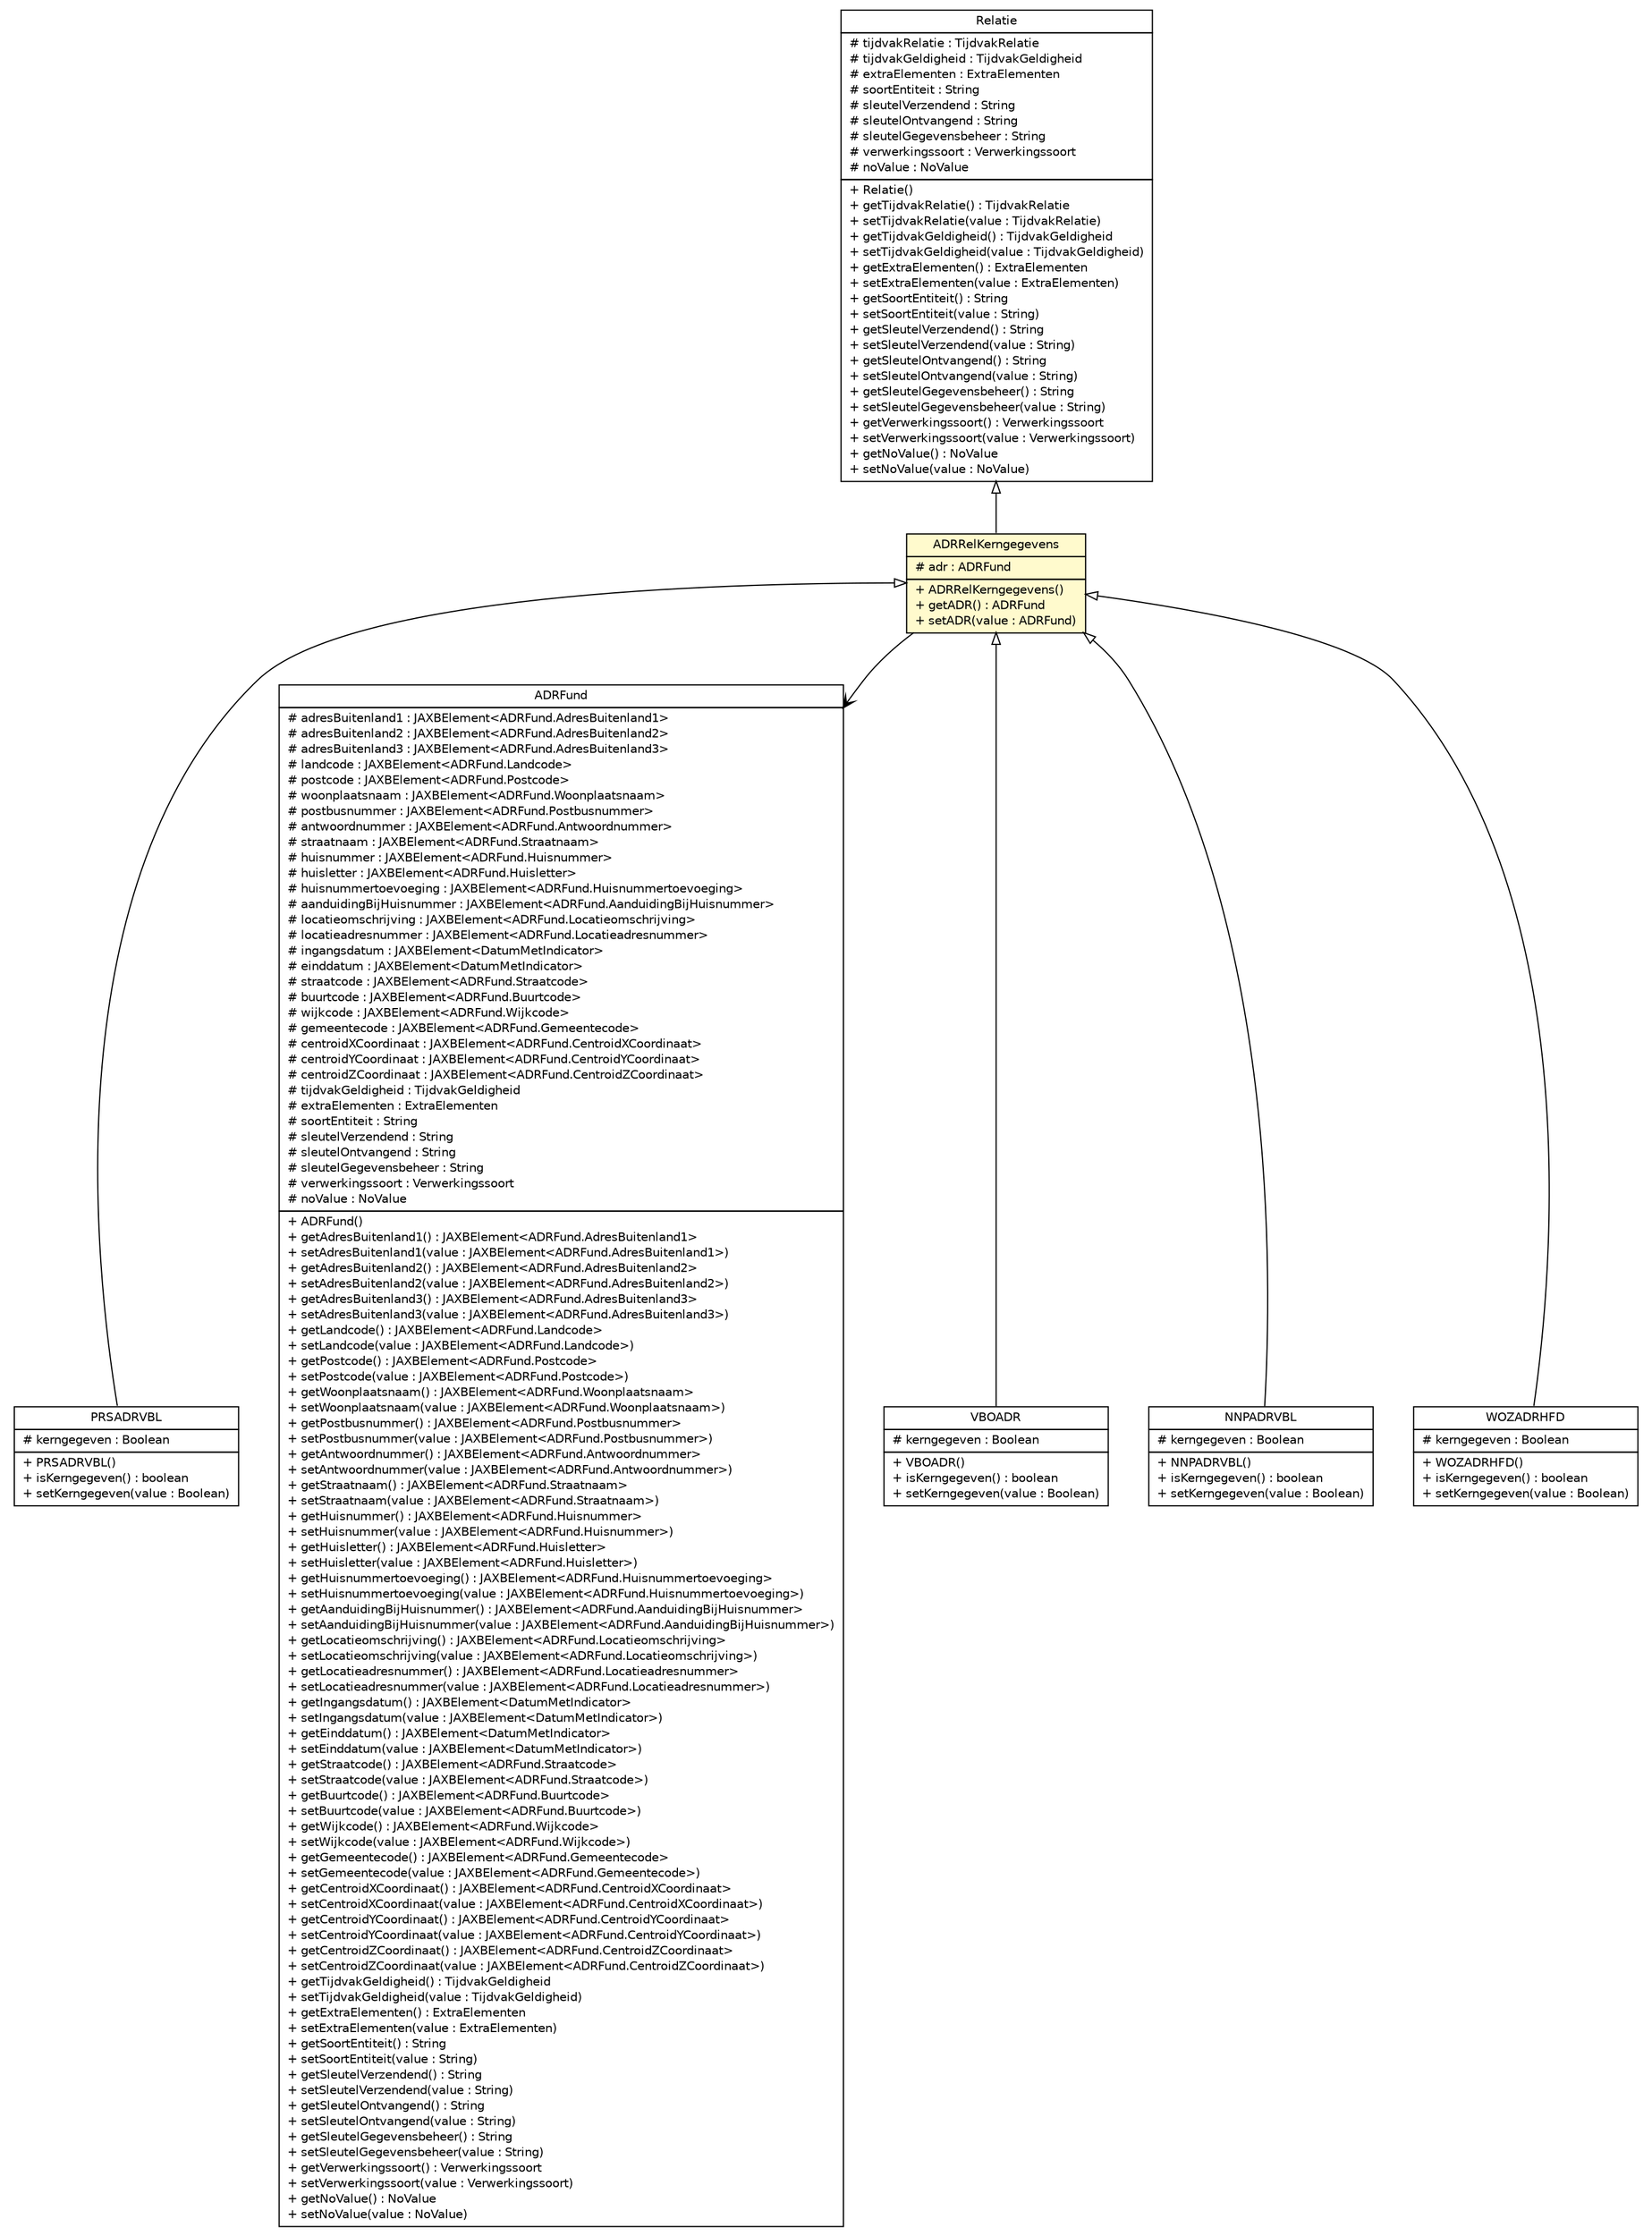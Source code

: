 #!/usr/local/bin/dot
#
# Class diagram 
# Generated by UMLGraph version R5_6-24-gf6e263 (http://www.umlgraph.org/)
#

digraph G {
	edge [fontname="Helvetica",fontsize=10,labelfontname="Helvetica",labelfontsize=10];
	node [fontname="Helvetica",fontsize=10,shape=plaintext];
	nodesep=0.25;
	ranksep=0.5;
	// nl.egem.stuf.sector.bg._0204.PRSADRVBL
	c30387 [label=<<table title="nl.egem.stuf.sector.bg._0204.PRSADRVBL" border="0" cellborder="1" cellspacing="0" cellpadding="2" port="p" href="./PRSADRVBL.html">
		<tr><td><table border="0" cellspacing="0" cellpadding="1">
<tr><td align="center" balign="center"> PRSADRVBL </td></tr>
		</table></td></tr>
		<tr><td><table border="0" cellspacing="0" cellpadding="1">
<tr><td align="left" balign="left"> # kerngegeven : Boolean </td></tr>
		</table></td></tr>
		<tr><td><table border="0" cellspacing="0" cellpadding="1">
<tr><td align="left" balign="left"> + PRSADRVBL() </td></tr>
<tr><td align="left" balign="left"> + isKerngegeven() : boolean </td></tr>
<tr><td align="left" balign="left"> + setKerngegeven(value : Boolean) </td></tr>
		</table></td></tr>
		</table>>, URL="./PRSADRVBL.html", fontname="Helvetica", fontcolor="black", fontsize=10.0];
	// nl.egem.stuf.sector.bg._0204.ADRRelKerngegevens
	c30418 [label=<<table title="nl.egem.stuf.sector.bg._0204.ADRRelKerngegevens" border="0" cellborder="1" cellspacing="0" cellpadding="2" port="p" bgcolor="lemonChiffon" href="./ADRRelKerngegevens.html">
		<tr><td><table border="0" cellspacing="0" cellpadding="1">
<tr><td align="center" balign="center"> ADRRelKerngegevens </td></tr>
		</table></td></tr>
		<tr><td><table border="0" cellspacing="0" cellpadding="1">
<tr><td align="left" balign="left"> # adr : ADRFund </td></tr>
		</table></td></tr>
		<tr><td><table border="0" cellspacing="0" cellpadding="1">
<tr><td align="left" balign="left"> + ADRRelKerngegevens() </td></tr>
<tr><td align="left" balign="left"> + getADR() : ADRFund </td></tr>
<tr><td align="left" balign="left"> + setADR(value : ADRFund) </td></tr>
		</table></td></tr>
		</table>>, URL="./ADRRelKerngegevens.html", fontname="Helvetica", fontcolor="black", fontsize=10.0];
	// nl.egem.stuf.sector.bg._0204.ADRFund
	c30432 [label=<<table title="nl.egem.stuf.sector.bg._0204.ADRFund" border="0" cellborder="1" cellspacing="0" cellpadding="2" port="p" href="./ADRFund.html">
		<tr><td><table border="0" cellspacing="0" cellpadding="1">
<tr><td align="center" balign="center"> ADRFund </td></tr>
		</table></td></tr>
		<tr><td><table border="0" cellspacing="0" cellpadding="1">
<tr><td align="left" balign="left"> # adresBuitenland1 : JAXBElement&lt;ADRFund.AdresBuitenland1&gt; </td></tr>
<tr><td align="left" balign="left"> # adresBuitenland2 : JAXBElement&lt;ADRFund.AdresBuitenland2&gt; </td></tr>
<tr><td align="left" balign="left"> # adresBuitenland3 : JAXBElement&lt;ADRFund.AdresBuitenland3&gt; </td></tr>
<tr><td align="left" balign="left"> # landcode : JAXBElement&lt;ADRFund.Landcode&gt; </td></tr>
<tr><td align="left" balign="left"> # postcode : JAXBElement&lt;ADRFund.Postcode&gt; </td></tr>
<tr><td align="left" balign="left"> # woonplaatsnaam : JAXBElement&lt;ADRFund.Woonplaatsnaam&gt; </td></tr>
<tr><td align="left" balign="left"> # postbusnummer : JAXBElement&lt;ADRFund.Postbusnummer&gt; </td></tr>
<tr><td align="left" balign="left"> # antwoordnummer : JAXBElement&lt;ADRFund.Antwoordnummer&gt; </td></tr>
<tr><td align="left" balign="left"> # straatnaam : JAXBElement&lt;ADRFund.Straatnaam&gt; </td></tr>
<tr><td align="left" balign="left"> # huisnummer : JAXBElement&lt;ADRFund.Huisnummer&gt; </td></tr>
<tr><td align="left" balign="left"> # huisletter : JAXBElement&lt;ADRFund.Huisletter&gt; </td></tr>
<tr><td align="left" balign="left"> # huisnummertoevoeging : JAXBElement&lt;ADRFund.Huisnummertoevoeging&gt; </td></tr>
<tr><td align="left" balign="left"> # aanduidingBijHuisnummer : JAXBElement&lt;ADRFund.AanduidingBijHuisnummer&gt; </td></tr>
<tr><td align="left" balign="left"> # locatieomschrijving : JAXBElement&lt;ADRFund.Locatieomschrijving&gt; </td></tr>
<tr><td align="left" balign="left"> # locatieadresnummer : JAXBElement&lt;ADRFund.Locatieadresnummer&gt; </td></tr>
<tr><td align="left" balign="left"> # ingangsdatum : JAXBElement&lt;DatumMetIndicator&gt; </td></tr>
<tr><td align="left" balign="left"> # einddatum : JAXBElement&lt;DatumMetIndicator&gt; </td></tr>
<tr><td align="left" balign="left"> # straatcode : JAXBElement&lt;ADRFund.Straatcode&gt; </td></tr>
<tr><td align="left" balign="left"> # buurtcode : JAXBElement&lt;ADRFund.Buurtcode&gt; </td></tr>
<tr><td align="left" balign="left"> # wijkcode : JAXBElement&lt;ADRFund.Wijkcode&gt; </td></tr>
<tr><td align="left" balign="left"> # gemeentecode : JAXBElement&lt;ADRFund.Gemeentecode&gt; </td></tr>
<tr><td align="left" balign="left"> # centroidXCoordinaat : JAXBElement&lt;ADRFund.CentroidXCoordinaat&gt; </td></tr>
<tr><td align="left" balign="left"> # centroidYCoordinaat : JAXBElement&lt;ADRFund.CentroidYCoordinaat&gt; </td></tr>
<tr><td align="left" balign="left"> # centroidZCoordinaat : JAXBElement&lt;ADRFund.CentroidZCoordinaat&gt; </td></tr>
<tr><td align="left" balign="left"> # tijdvakGeldigheid : TijdvakGeldigheid </td></tr>
<tr><td align="left" balign="left"> # extraElementen : ExtraElementen </td></tr>
<tr><td align="left" balign="left"> # soortEntiteit : String </td></tr>
<tr><td align="left" balign="left"> # sleutelVerzendend : String </td></tr>
<tr><td align="left" balign="left"> # sleutelOntvangend : String </td></tr>
<tr><td align="left" balign="left"> # sleutelGegevensbeheer : String </td></tr>
<tr><td align="left" balign="left"> # verwerkingssoort : Verwerkingssoort </td></tr>
<tr><td align="left" balign="left"> # noValue : NoValue </td></tr>
		</table></td></tr>
		<tr><td><table border="0" cellspacing="0" cellpadding="1">
<tr><td align="left" balign="left"> + ADRFund() </td></tr>
<tr><td align="left" balign="left"> + getAdresBuitenland1() : JAXBElement&lt;ADRFund.AdresBuitenland1&gt; </td></tr>
<tr><td align="left" balign="left"> + setAdresBuitenland1(value : JAXBElement&lt;ADRFund.AdresBuitenland1&gt;) </td></tr>
<tr><td align="left" balign="left"> + getAdresBuitenland2() : JAXBElement&lt;ADRFund.AdresBuitenland2&gt; </td></tr>
<tr><td align="left" balign="left"> + setAdresBuitenland2(value : JAXBElement&lt;ADRFund.AdresBuitenland2&gt;) </td></tr>
<tr><td align="left" balign="left"> + getAdresBuitenland3() : JAXBElement&lt;ADRFund.AdresBuitenland3&gt; </td></tr>
<tr><td align="left" balign="left"> + setAdresBuitenland3(value : JAXBElement&lt;ADRFund.AdresBuitenland3&gt;) </td></tr>
<tr><td align="left" balign="left"> + getLandcode() : JAXBElement&lt;ADRFund.Landcode&gt; </td></tr>
<tr><td align="left" balign="left"> + setLandcode(value : JAXBElement&lt;ADRFund.Landcode&gt;) </td></tr>
<tr><td align="left" balign="left"> + getPostcode() : JAXBElement&lt;ADRFund.Postcode&gt; </td></tr>
<tr><td align="left" balign="left"> + setPostcode(value : JAXBElement&lt;ADRFund.Postcode&gt;) </td></tr>
<tr><td align="left" balign="left"> + getWoonplaatsnaam() : JAXBElement&lt;ADRFund.Woonplaatsnaam&gt; </td></tr>
<tr><td align="left" balign="left"> + setWoonplaatsnaam(value : JAXBElement&lt;ADRFund.Woonplaatsnaam&gt;) </td></tr>
<tr><td align="left" balign="left"> + getPostbusnummer() : JAXBElement&lt;ADRFund.Postbusnummer&gt; </td></tr>
<tr><td align="left" balign="left"> + setPostbusnummer(value : JAXBElement&lt;ADRFund.Postbusnummer&gt;) </td></tr>
<tr><td align="left" balign="left"> + getAntwoordnummer() : JAXBElement&lt;ADRFund.Antwoordnummer&gt; </td></tr>
<tr><td align="left" balign="left"> + setAntwoordnummer(value : JAXBElement&lt;ADRFund.Antwoordnummer&gt;) </td></tr>
<tr><td align="left" balign="left"> + getStraatnaam() : JAXBElement&lt;ADRFund.Straatnaam&gt; </td></tr>
<tr><td align="left" balign="left"> + setStraatnaam(value : JAXBElement&lt;ADRFund.Straatnaam&gt;) </td></tr>
<tr><td align="left" balign="left"> + getHuisnummer() : JAXBElement&lt;ADRFund.Huisnummer&gt; </td></tr>
<tr><td align="left" balign="left"> + setHuisnummer(value : JAXBElement&lt;ADRFund.Huisnummer&gt;) </td></tr>
<tr><td align="left" balign="left"> + getHuisletter() : JAXBElement&lt;ADRFund.Huisletter&gt; </td></tr>
<tr><td align="left" balign="left"> + setHuisletter(value : JAXBElement&lt;ADRFund.Huisletter&gt;) </td></tr>
<tr><td align="left" balign="left"> + getHuisnummertoevoeging() : JAXBElement&lt;ADRFund.Huisnummertoevoeging&gt; </td></tr>
<tr><td align="left" balign="left"> + setHuisnummertoevoeging(value : JAXBElement&lt;ADRFund.Huisnummertoevoeging&gt;) </td></tr>
<tr><td align="left" balign="left"> + getAanduidingBijHuisnummer() : JAXBElement&lt;ADRFund.AanduidingBijHuisnummer&gt; </td></tr>
<tr><td align="left" balign="left"> + setAanduidingBijHuisnummer(value : JAXBElement&lt;ADRFund.AanduidingBijHuisnummer&gt;) </td></tr>
<tr><td align="left" balign="left"> + getLocatieomschrijving() : JAXBElement&lt;ADRFund.Locatieomschrijving&gt; </td></tr>
<tr><td align="left" balign="left"> + setLocatieomschrijving(value : JAXBElement&lt;ADRFund.Locatieomschrijving&gt;) </td></tr>
<tr><td align="left" balign="left"> + getLocatieadresnummer() : JAXBElement&lt;ADRFund.Locatieadresnummer&gt; </td></tr>
<tr><td align="left" balign="left"> + setLocatieadresnummer(value : JAXBElement&lt;ADRFund.Locatieadresnummer&gt;) </td></tr>
<tr><td align="left" balign="left"> + getIngangsdatum() : JAXBElement&lt;DatumMetIndicator&gt; </td></tr>
<tr><td align="left" balign="left"> + setIngangsdatum(value : JAXBElement&lt;DatumMetIndicator&gt;) </td></tr>
<tr><td align="left" balign="left"> + getEinddatum() : JAXBElement&lt;DatumMetIndicator&gt; </td></tr>
<tr><td align="left" balign="left"> + setEinddatum(value : JAXBElement&lt;DatumMetIndicator&gt;) </td></tr>
<tr><td align="left" balign="left"> + getStraatcode() : JAXBElement&lt;ADRFund.Straatcode&gt; </td></tr>
<tr><td align="left" balign="left"> + setStraatcode(value : JAXBElement&lt;ADRFund.Straatcode&gt;) </td></tr>
<tr><td align="left" balign="left"> + getBuurtcode() : JAXBElement&lt;ADRFund.Buurtcode&gt; </td></tr>
<tr><td align="left" balign="left"> + setBuurtcode(value : JAXBElement&lt;ADRFund.Buurtcode&gt;) </td></tr>
<tr><td align="left" balign="left"> + getWijkcode() : JAXBElement&lt;ADRFund.Wijkcode&gt; </td></tr>
<tr><td align="left" balign="left"> + setWijkcode(value : JAXBElement&lt;ADRFund.Wijkcode&gt;) </td></tr>
<tr><td align="left" balign="left"> + getGemeentecode() : JAXBElement&lt;ADRFund.Gemeentecode&gt; </td></tr>
<tr><td align="left" balign="left"> + setGemeentecode(value : JAXBElement&lt;ADRFund.Gemeentecode&gt;) </td></tr>
<tr><td align="left" balign="left"> + getCentroidXCoordinaat() : JAXBElement&lt;ADRFund.CentroidXCoordinaat&gt; </td></tr>
<tr><td align="left" balign="left"> + setCentroidXCoordinaat(value : JAXBElement&lt;ADRFund.CentroidXCoordinaat&gt;) </td></tr>
<tr><td align="left" balign="left"> + getCentroidYCoordinaat() : JAXBElement&lt;ADRFund.CentroidYCoordinaat&gt; </td></tr>
<tr><td align="left" balign="left"> + setCentroidYCoordinaat(value : JAXBElement&lt;ADRFund.CentroidYCoordinaat&gt;) </td></tr>
<tr><td align="left" balign="left"> + getCentroidZCoordinaat() : JAXBElement&lt;ADRFund.CentroidZCoordinaat&gt; </td></tr>
<tr><td align="left" balign="left"> + setCentroidZCoordinaat(value : JAXBElement&lt;ADRFund.CentroidZCoordinaat&gt;) </td></tr>
<tr><td align="left" balign="left"> + getTijdvakGeldigheid() : TijdvakGeldigheid </td></tr>
<tr><td align="left" balign="left"> + setTijdvakGeldigheid(value : TijdvakGeldigheid) </td></tr>
<tr><td align="left" balign="left"> + getExtraElementen() : ExtraElementen </td></tr>
<tr><td align="left" balign="left"> + setExtraElementen(value : ExtraElementen) </td></tr>
<tr><td align="left" balign="left"> + getSoortEntiteit() : String </td></tr>
<tr><td align="left" balign="left"> + setSoortEntiteit(value : String) </td></tr>
<tr><td align="left" balign="left"> + getSleutelVerzendend() : String </td></tr>
<tr><td align="left" balign="left"> + setSleutelVerzendend(value : String) </td></tr>
<tr><td align="left" balign="left"> + getSleutelOntvangend() : String </td></tr>
<tr><td align="left" balign="left"> + setSleutelOntvangend(value : String) </td></tr>
<tr><td align="left" balign="left"> + getSleutelGegevensbeheer() : String </td></tr>
<tr><td align="left" balign="left"> + setSleutelGegevensbeheer(value : String) </td></tr>
<tr><td align="left" balign="left"> + getVerwerkingssoort() : Verwerkingssoort </td></tr>
<tr><td align="left" balign="left"> + setVerwerkingssoort(value : Verwerkingssoort) </td></tr>
<tr><td align="left" balign="left"> + getNoValue() : NoValue </td></tr>
<tr><td align="left" balign="left"> + setNoValue(value : NoValue) </td></tr>
		</table></td></tr>
		</table>>, URL="./ADRFund.html", fontname="Helvetica", fontcolor="black", fontsize=10.0];
	// nl.egem.stuf.sector.bg._0204.Relatie
	c30479 [label=<<table title="nl.egem.stuf.sector.bg._0204.Relatie" border="0" cellborder="1" cellspacing="0" cellpadding="2" port="p" href="./Relatie.html">
		<tr><td><table border="0" cellspacing="0" cellpadding="1">
<tr><td align="center" balign="center"> Relatie </td></tr>
		</table></td></tr>
		<tr><td><table border="0" cellspacing="0" cellpadding="1">
<tr><td align="left" balign="left"> # tijdvakRelatie : TijdvakRelatie </td></tr>
<tr><td align="left" balign="left"> # tijdvakGeldigheid : TijdvakGeldigheid </td></tr>
<tr><td align="left" balign="left"> # extraElementen : ExtraElementen </td></tr>
<tr><td align="left" balign="left"> # soortEntiteit : String </td></tr>
<tr><td align="left" balign="left"> # sleutelVerzendend : String </td></tr>
<tr><td align="left" balign="left"> # sleutelOntvangend : String </td></tr>
<tr><td align="left" balign="left"> # sleutelGegevensbeheer : String </td></tr>
<tr><td align="left" balign="left"> # verwerkingssoort : Verwerkingssoort </td></tr>
<tr><td align="left" balign="left"> # noValue : NoValue </td></tr>
		</table></td></tr>
		<tr><td><table border="0" cellspacing="0" cellpadding="1">
<tr><td align="left" balign="left"> + Relatie() </td></tr>
<tr><td align="left" balign="left"> + getTijdvakRelatie() : TijdvakRelatie </td></tr>
<tr><td align="left" balign="left"> + setTijdvakRelatie(value : TijdvakRelatie) </td></tr>
<tr><td align="left" balign="left"> + getTijdvakGeldigheid() : TijdvakGeldigheid </td></tr>
<tr><td align="left" balign="left"> + setTijdvakGeldigheid(value : TijdvakGeldigheid) </td></tr>
<tr><td align="left" balign="left"> + getExtraElementen() : ExtraElementen </td></tr>
<tr><td align="left" balign="left"> + setExtraElementen(value : ExtraElementen) </td></tr>
<tr><td align="left" balign="left"> + getSoortEntiteit() : String </td></tr>
<tr><td align="left" balign="left"> + setSoortEntiteit(value : String) </td></tr>
<tr><td align="left" balign="left"> + getSleutelVerzendend() : String </td></tr>
<tr><td align="left" balign="left"> + setSleutelVerzendend(value : String) </td></tr>
<tr><td align="left" balign="left"> + getSleutelOntvangend() : String </td></tr>
<tr><td align="left" balign="left"> + setSleutelOntvangend(value : String) </td></tr>
<tr><td align="left" balign="left"> + getSleutelGegevensbeheer() : String </td></tr>
<tr><td align="left" balign="left"> + setSleutelGegevensbeheer(value : String) </td></tr>
<tr><td align="left" balign="left"> + getVerwerkingssoort() : Verwerkingssoort </td></tr>
<tr><td align="left" balign="left"> + setVerwerkingssoort(value : Verwerkingssoort) </td></tr>
<tr><td align="left" balign="left"> + getNoValue() : NoValue </td></tr>
<tr><td align="left" balign="left"> + setNoValue(value : NoValue) </td></tr>
		</table></td></tr>
		</table>>, URL="./Relatie.html", fontname="Helvetica", fontcolor="black", fontsize=10.0];
	// nl.egem.stuf.sector.bg._0204.VBOKerngegevens.VBOADR
	c30482 [label=<<table title="nl.egem.stuf.sector.bg._0204.VBOKerngegevens.VBOADR" border="0" cellborder="1" cellspacing="0" cellpadding="2" port="p" href="./VBOKerngegevens.VBOADR.html">
		<tr><td><table border="0" cellspacing="0" cellpadding="1">
<tr><td align="center" balign="center"> VBOADR </td></tr>
		</table></td></tr>
		<tr><td><table border="0" cellspacing="0" cellpadding="1">
<tr><td align="left" balign="left"> # kerngegeven : Boolean </td></tr>
		</table></td></tr>
		<tr><td><table border="0" cellspacing="0" cellpadding="1">
<tr><td align="left" balign="left"> + VBOADR() </td></tr>
<tr><td align="left" balign="left"> + isKerngegeven() : boolean </td></tr>
<tr><td align="left" balign="left"> + setKerngegeven(value : Boolean) </td></tr>
		</table></td></tr>
		</table>>, URL="./VBOKerngegevens.VBOADR.html", fontname="Helvetica", fontcolor="black", fontsize=10.0];
	// nl.egem.stuf.sector.bg._0204.NNPKerngegevens.NNPADRVBL
	c30824 [label=<<table title="nl.egem.stuf.sector.bg._0204.NNPKerngegevens.NNPADRVBL" border="0" cellborder="1" cellspacing="0" cellpadding="2" port="p" href="./NNPKerngegevens.NNPADRVBL.html">
		<tr><td><table border="0" cellspacing="0" cellpadding="1">
<tr><td align="center" balign="center"> NNPADRVBL </td></tr>
		</table></td></tr>
		<tr><td><table border="0" cellspacing="0" cellpadding="1">
<tr><td align="left" balign="left"> # kerngegeven : Boolean </td></tr>
		</table></td></tr>
		<tr><td><table border="0" cellspacing="0" cellpadding="1">
<tr><td align="left" balign="left"> + NNPADRVBL() </td></tr>
<tr><td align="left" balign="left"> + isKerngegeven() : boolean </td></tr>
<tr><td align="left" balign="left"> + setKerngegeven(value : Boolean) </td></tr>
		</table></td></tr>
		</table>>, URL="./NNPKerngegevens.NNPADRVBL.html", fontname="Helvetica", fontcolor="black", fontsize=10.0];
	// nl.egem.stuf.sector.bg._0204.WOZKerngegevens.WOZADRHFD
	c30833 [label=<<table title="nl.egem.stuf.sector.bg._0204.WOZKerngegevens.WOZADRHFD" border="0" cellborder="1" cellspacing="0" cellpadding="2" port="p" href="./WOZKerngegevens.WOZADRHFD.html">
		<tr><td><table border="0" cellspacing="0" cellpadding="1">
<tr><td align="center" balign="center"> WOZADRHFD </td></tr>
		</table></td></tr>
		<tr><td><table border="0" cellspacing="0" cellpadding="1">
<tr><td align="left" balign="left"> # kerngegeven : Boolean </td></tr>
		</table></td></tr>
		<tr><td><table border="0" cellspacing="0" cellpadding="1">
<tr><td align="left" balign="left"> + WOZADRHFD() </td></tr>
<tr><td align="left" balign="left"> + isKerngegeven() : boolean </td></tr>
<tr><td align="left" balign="left"> + setKerngegeven(value : Boolean) </td></tr>
		</table></td></tr>
		</table>>, URL="./WOZKerngegevens.WOZADRHFD.html", fontname="Helvetica", fontcolor="black", fontsize=10.0];
	//nl.egem.stuf.sector.bg._0204.PRSADRVBL extends nl.egem.stuf.sector.bg._0204.ADRRelKerngegevens
	c30418:p -> c30387:p [dir=back,arrowtail=empty];
	//nl.egem.stuf.sector.bg._0204.ADRRelKerngegevens extends nl.egem.stuf.sector.bg._0204.Relatie
	c30479:p -> c30418:p [dir=back,arrowtail=empty];
	//nl.egem.stuf.sector.bg._0204.VBOKerngegevens.VBOADR extends nl.egem.stuf.sector.bg._0204.ADRRelKerngegevens
	c30418:p -> c30482:p [dir=back,arrowtail=empty];
	//nl.egem.stuf.sector.bg._0204.NNPKerngegevens.NNPADRVBL extends nl.egem.stuf.sector.bg._0204.ADRRelKerngegevens
	c30418:p -> c30824:p [dir=back,arrowtail=empty];
	//nl.egem.stuf.sector.bg._0204.WOZKerngegevens.WOZADRHFD extends nl.egem.stuf.sector.bg._0204.ADRRelKerngegevens
	c30418:p -> c30833:p [dir=back,arrowtail=empty];
	// nl.egem.stuf.sector.bg._0204.ADRRelKerngegevens NAVASSOC nl.egem.stuf.sector.bg._0204.ADRFund
	c30418:p -> c30432:p [taillabel="", label="", headlabel="", fontname="Helvetica", fontcolor="black", fontsize=10.0, color="black", arrowhead=open];
}

